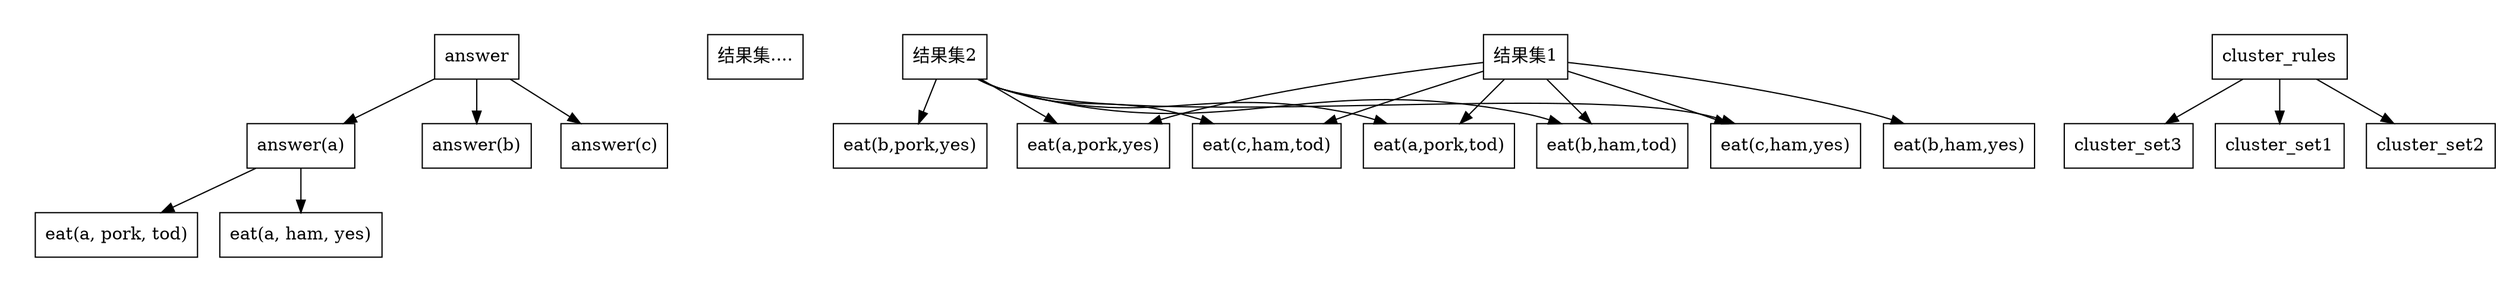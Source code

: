 digraph Tree {
	node [shape=rectangle]
	answer [label=answer]
	subgraph cluster_a {
		style=invisible
		a [label="answer(a)"]
		subgraph cluster_a1 {
			style=invisible
			a11 [label="eat(a, ham, yes)"]
			a12 [label="eat(a, pork, tod)"]
		}
	}
	subgraph cluster_b {
		style=invisible
		b [label="answer(b)"]
	}
	subgraph cluster_c {
		style=invisible
		c [label="answer(c)"]
	}
	subgraph cluster_rules {
		style=invisible
		subgraph cluster_set1 {
			style=invisible
			set1 [label="结果集1"]
			set1 -> c_ham_tod
			set1 -> c_ham_yes
			set1 -> a_pork_yes
			set1 -> b_ham_yes
			set1 -> a_pork_tod
			set1 -> b_ham_tod
		}
		subgraph cluster_set2 {
			style=invisible
			set2 [label="结果集2"]
			set2 -> b_pork_yes
			set2 -> c_ham_tod
			set2 -> c_ham_yes
			set2 -> a_pork_yes
			set2 -> a_pork_tod
			set2 -> b_ham_tod
		}
		subgraph cluster_set3 {
			style=invisible
			set3 [label="结果集...."]
		}
	}
	answer -> a
	answer -> b
	answer -> c
	a -> a11
	a -> a12
	cluster_rules -> cluster_set1
	cluster_rules -> cluster_set2
	cluster_rules -> cluster_set3
	c_ham_tod [label="eat(c,ham,tod)"]
	c_ham_yes [label="eat(c,ham,yes)"]
	a_pork_yes [label="eat(a,pork,yes)"]
	b_ham_yes [label="eat(b,ham,yes)"]
	a_pork_tod [label="eat(a,pork,tod)"]
	b_ham_tod [label="eat(b,ham,tod)"]
	b_pork_yes [label="eat(b,pork,yes)"]
}

